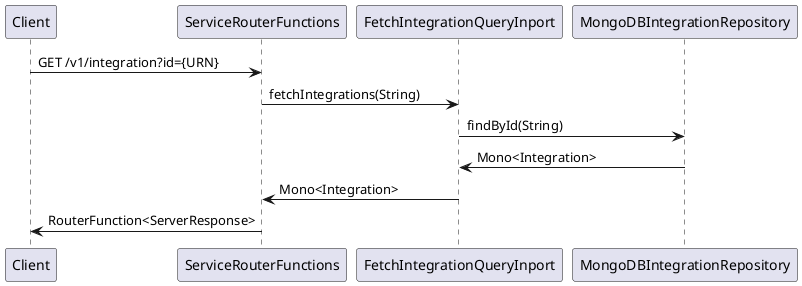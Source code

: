 @startuml
Client-> ServiceRouterFunctions: GET /v1/integration?id={URN}
ServiceRouterFunctions -> FetchIntegrationQueryInport: fetchIntegrations(String)
FetchIntegrationQueryInport -> MongoDBIntegrationRepository: findById(String)
MongoDBIntegrationRepository -> FetchIntegrationQueryInport: Mono<Integration>
FetchIntegrationQueryInport -> ServiceRouterFunctions: Mono<Integration>
ServiceRouterFunctions -> Client: RouterFunction<ServerResponse>
@enduml